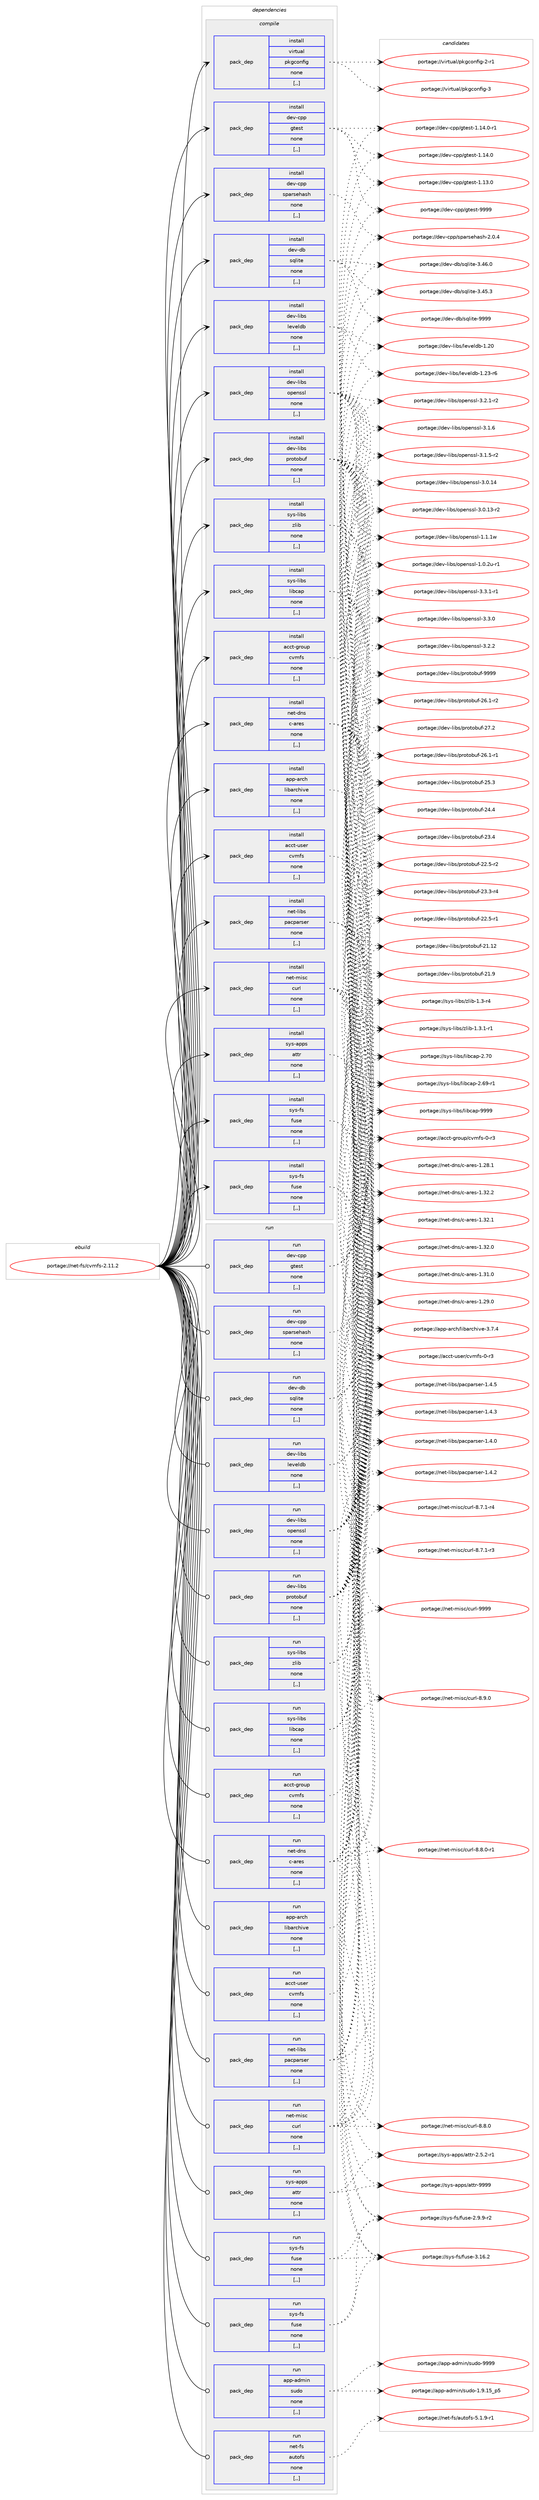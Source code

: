 digraph prolog {

# *************
# Graph options
# *************

newrank=true;
concentrate=true;
compound=true;
graph [rankdir=LR,fontname=Helvetica,fontsize=10,ranksep=1.5];#, ranksep=2.5, nodesep=0.2];
edge  [arrowhead=vee];
node  [fontname=Helvetica,fontsize=10];

# **********
# The ebuild
# **********

subgraph cluster_leftcol {
color=gray;
label=<<i>ebuild</i>>;
id [label="portage://net-fs/cvmfs-2.11.2", color=red, width=4, href="../net-fs/cvmfs-2.11.2.svg"];
}

# ****************
# The dependencies
# ****************

subgraph cluster_midcol {
color=gray;
label=<<i>dependencies</i>>;
subgraph cluster_compile {
fillcolor="#eeeeee";
style=filled;
label=<<i>compile</i>>;
subgraph pack254545 {
dependency347317 [label=<<TABLE BORDER="0" CELLBORDER="1" CELLSPACING="0" CELLPADDING="4" WIDTH="220"><TR><TD ROWSPAN="6" CELLPADDING="30">pack_dep</TD></TR><TR><TD WIDTH="110">install</TD></TR><TR><TD>acct-group</TD></TR><TR><TD>cvmfs</TD></TR><TR><TD>none</TD></TR><TR><TD>[,,]</TD></TR></TABLE>>, shape=none, color=blue];
}
id:e -> dependency347317:w [weight=20,style="solid",arrowhead="vee"];
subgraph pack254546 {
dependency347318 [label=<<TABLE BORDER="0" CELLBORDER="1" CELLSPACING="0" CELLPADDING="4" WIDTH="220"><TR><TD ROWSPAN="6" CELLPADDING="30">pack_dep</TD></TR><TR><TD WIDTH="110">install</TD></TR><TR><TD>acct-user</TD></TR><TR><TD>cvmfs</TD></TR><TR><TD>none</TD></TR><TR><TD>[,,]</TD></TR></TABLE>>, shape=none, color=blue];
}
id:e -> dependency347318:w [weight=20,style="solid",arrowhead="vee"];
subgraph pack254547 {
dependency347319 [label=<<TABLE BORDER="0" CELLBORDER="1" CELLSPACING="0" CELLPADDING="4" WIDTH="220"><TR><TD ROWSPAN="6" CELLPADDING="30">pack_dep</TD></TR><TR><TD WIDTH="110">install</TD></TR><TR><TD>app-arch</TD></TR><TR><TD>libarchive</TD></TR><TR><TD>none</TD></TR><TR><TD>[,,]</TD></TR></TABLE>>, shape=none, color=blue];
}
id:e -> dependency347319:w [weight=20,style="solid",arrowhead="vee"];
subgraph pack254548 {
dependency347320 [label=<<TABLE BORDER="0" CELLBORDER="1" CELLSPACING="0" CELLPADDING="4" WIDTH="220"><TR><TD ROWSPAN="6" CELLPADDING="30">pack_dep</TD></TR><TR><TD WIDTH="110">install</TD></TR><TR><TD>dev-cpp</TD></TR><TR><TD>gtest</TD></TR><TR><TD>none</TD></TR><TR><TD>[,,]</TD></TR></TABLE>>, shape=none, color=blue];
}
id:e -> dependency347320:w [weight=20,style="solid",arrowhead="vee"];
subgraph pack254549 {
dependency347321 [label=<<TABLE BORDER="0" CELLBORDER="1" CELLSPACING="0" CELLPADDING="4" WIDTH="220"><TR><TD ROWSPAN="6" CELLPADDING="30">pack_dep</TD></TR><TR><TD WIDTH="110">install</TD></TR><TR><TD>dev-cpp</TD></TR><TR><TD>sparsehash</TD></TR><TR><TD>none</TD></TR><TR><TD>[,,]</TD></TR></TABLE>>, shape=none, color=blue];
}
id:e -> dependency347321:w [weight=20,style="solid",arrowhead="vee"];
subgraph pack254550 {
dependency347322 [label=<<TABLE BORDER="0" CELLBORDER="1" CELLSPACING="0" CELLPADDING="4" WIDTH="220"><TR><TD ROWSPAN="6" CELLPADDING="30">pack_dep</TD></TR><TR><TD WIDTH="110">install</TD></TR><TR><TD>dev-db</TD></TR><TR><TD>sqlite</TD></TR><TR><TD>none</TD></TR><TR><TD>[,,]</TD></TR></TABLE>>, shape=none, color=blue];
}
id:e -> dependency347322:w [weight=20,style="solid",arrowhead="vee"];
subgraph pack254551 {
dependency347323 [label=<<TABLE BORDER="0" CELLBORDER="1" CELLSPACING="0" CELLPADDING="4" WIDTH="220"><TR><TD ROWSPAN="6" CELLPADDING="30">pack_dep</TD></TR><TR><TD WIDTH="110">install</TD></TR><TR><TD>dev-libs</TD></TR><TR><TD>leveldb</TD></TR><TR><TD>none</TD></TR><TR><TD>[,,]</TD></TR></TABLE>>, shape=none, color=blue];
}
id:e -> dependency347323:w [weight=20,style="solid",arrowhead="vee"];
subgraph pack254552 {
dependency347324 [label=<<TABLE BORDER="0" CELLBORDER="1" CELLSPACING="0" CELLPADDING="4" WIDTH="220"><TR><TD ROWSPAN="6" CELLPADDING="30">pack_dep</TD></TR><TR><TD WIDTH="110">install</TD></TR><TR><TD>dev-libs</TD></TR><TR><TD>openssl</TD></TR><TR><TD>none</TD></TR><TR><TD>[,,]</TD></TR></TABLE>>, shape=none, color=blue];
}
id:e -> dependency347324:w [weight=20,style="solid",arrowhead="vee"];
subgraph pack254553 {
dependency347325 [label=<<TABLE BORDER="0" CELLBORDER="1" CELLSPACING="0" CELLPADDING="4" WIDTH="220"><TR><TD ROWSPAN="6" CELLPADDING="30">pack_dep</TD></TR><TR><TD WIDTH="110">install</TD></TR><TR><TD>dev-libs</TD></TR><TR><TD>protobuf</TD></TR><TR><TD>none</TD></TR><TR><TD>[,,]</TD></TR></TABLE>>, shape=none, color=blue];
}
id:e -> dependency347325:w [weight=20,style="solid",arrowhead="vee"];
subgraph pack254554 {
dependency347326 [label=<<TABLE BORDER="0" CELLBORDER="1" CELLSPACING="0" CELLPADDING="4" WIDTH="220"><TR><TD ROWSPAN="6" CELLPADDING="30">pack_dep</TD></TR><TR><TD WIDTH="110">install</TD></TR><TR><TD>net-dns</TD></TR><TR><TD>c-ares</TD></TR><TR><TD>none</TD></TR><TR><TD>[,,]</TD></TR></TABLE>>, shape=none, color=blue];
}
id:e -> dependency347326:w [weight=20,style="solid",arrowhead="vee"];
subgraph pack254555 {
dependency347327 [label=<<TABLE BORDER="0" CELLBORDER="1" CELLSPACING="0" CELLPADDING="4" WIDTH="220"><TR><TD ROWSPAN="6" CELLPADDING="30">pack_dep</TD></TR><TR><TD WIDTH="110">install</TD></TR><TR><TD>net-libs</TD></TR><TR><TD>pacparser</TD></TR><TR><TD>none</TD></TR><TR><TD>[,,]</TD></TR></TABLE>>, shape=none, color=blue];
}
id:e -> dependency347327:w [weight=20,style="solid",arrowhead="vee"];
subgraph pack254556 {
dependency347328 [label=<<TABLE BORDER="0" CELLBORDER="1" CELLSPACING="0" CELLPADDING="4" WIDTH="220"><TR><TD ROWSPAN="6" CELLPADDING="30">pack_dep</TD></TR><TR><TD WIDTH="110">install</TD></TR><TR><TD>net-misc</TD></TR><TR><TD>curl</TD></TR><TR><TD>none</TD></TR><TR><TD>[,,]</TD></TR></TABLE>>, shape=none, color=blue];
}
id:e -> dependency347328:w [weight=20,style="solid",arrowhead="vee"];
subgraph pack254557 {
dependency347329 [label=<<TABLE BORDER="0" CELLBORDER="1" CELLSPACING="0" CELLPADDING="4" WIDTH="220"><TR><TD ROWSPAN="6" CELLPADDING="30">pack_dep</TD></TR><TR><TD WIDTH="110">install</TD></TR><TR><TD>sys-apps</TD></TR><TR><TD>attr</TD></TR><TR><TD>none</TD></TR><TR><TD>[,,]</TD></TR></TABLE>>, shape=none, color=blue];
}
id:e -> dependency347329:w [weight=20,style="solid",arrowhead="vee"];
subgraph pack254558 {
dependency347330 [label=<<TABLE BORDER="0" CELLBORDER="1" CELLSPACING="0" CELLPADDING="4" WIDTH="220"><TR><TD ROWSPAN="6" CELLPADDING="30">pack_dep</TD></TR><TR><TD WIDTH="110">install</TD></TR><TR><TD>sys-fs</TD></TR><TR><TD>fuse</TD></TR><TR><TD>none</TD></TR><TR><TD>[,,]</TD></TR></TABLE>>, shape=none, color=blue];
}
id:e -> dependency347330:w [weight=20,style="solid",arrowhead="vee"];
subgraph pack254559 {
dependency347331 [label=<<TABLE BORDER="0" CELLBORDER="1" CELLSPACING="0" CELLPADDING="4" WIDTH="220"><TR><TD ROWSPAN="6" CELLPADDING="30">pack_dep</TD></TR><TR><TD WIDTH="110">install</TD></TR><TR><TD>sys-fs</TD></TR><TR><TD>fuse</TD></TR><TR><TD>none</TD></TR><TR><TD>[,,]</TD></TR></TABLE>>, shape=none, color=blue];
}
id:e -> dependency347331:w [weight=20,style="solid",arrowhead="vee"];
subgraph pack254560 {
dependency347332 [label=<<TABLE BORDER="0" CELLBORDER="1" CELLSPACING="0" CELLPADDING="4" WIDTH="220"><TR><TD ROWSPAN="6" CELLPADDING="30">pack_dep</TD></TR><TR><TD WIDTH="110">install</TD></TR><TR><TD>sys-libs</TD></TR><TR><TD>libcap</TD></TR><TR><TD>none</TD></TR><TR><TD>[,,]</TD></TR></TABLE>>, shape=none, color=blue];
}
id:e -> dependency347332:w [weight=20,style="solid",arrowhead="vee"];
subgraph pack254561 {
dependency347333 [label=<<TABLE BORDER="0" CELLBORDER="1" CELLSPACING="0" CELLPADDING="4" WIDTH="220"><TR><TD ROWSPAN="6" CELLPADDING="30">pack_dep</TD></TR><TR><TD WIDTH="110">install</TD></TR><TR><TD>sys-libs</TD></TR><TR><TD>zlib</TD></TR><TR><TD>none</TD></TR><TR><TD>[,,]</TD></TR></TABLE>>, shape=none, color=blue];
}
id:e -> dependency347333:w [weight=20,style="solid",arrowhead="vee"];
subgraph pack254562 {
dependency347334 [label=<<TABLE BORDER="0" CELLBORDER="1" CELLSPACING="0" CELLPADDING="4" WIDTH="220"><TR><TD ROWSPAN="6" CELLPADDING="30">pack_dep</TD></TR><TR><TD WIDTH="110">install</TD></TR><TR><TD>virtual</TD></TR><TR><TD>pkgconfig</TD></TR><TR><TD>none</TD></TR><TR><TD>[,,]</TD></TR></TABLE>>, shape=none, color=blue];
}
id:e -> dependency347334:w [weight=20,style="solid",arrowhead="vee"];
}
subgraph cluster_compileandrun {
fillcolor="#eeeeee";
style=filled;
label=<<i>compile and run</i>>;
}
subgraph cluster_run {
fillcolor="#eeeeee";
style=filled;
label=<<i>run</i>>;
subgraph pack254563 {
dependency347335 [label=<<TABLE BORDER="0" CELLBORDER="1" CELLSPACING="0" CELLPADDING="4" WIDTH="220"><TR><TD ROWSPAN="6" CELLPADDING="30">pack_dep</TD></TR><TR><TD WIDTH="110">run</TD></TR><TR><TD>acct-group</TD></TR><TR><TD>cvmfs</TD></TR><TR><TD>none</TD></TR><TR><TD>[,,]</TD></TR></TABLE>>, shape=none, color=blue];
}
id:e -> dependency347335:w [weight=20,style="solid",arrowhead="odot"];
subgraph pack254564 {
dependency347336 [label=<<TABLE BORDER="0" CELLBORDER="1" CELLSPACING="0" CELLPADDING="4" WIDTH="220"><TR><TD ROWSPAN="6" CELLPADDING="30">pack_dep</TD></TR><TR><TD WIDTH="110">run</TD></TR><TR><TD>acct-user</TD></TR><TR><TD>cvmfs</TD></TR><TR><TD>none</TD></TR><TR><TD>[,,]</TD></TR></TABLE>>, shape=none, color=blue];
}
id:e -> dependency347336:w [weight=20,style="solid",arrowhead="odot"];
subgraph pack254565 {
dependency347337 [label=<<TABLE BORDER="0" CELLBORDER="1" CELLSPACING="0" CELLPADDING="4" WIDTH="220"><TR><TD ROWSPAN="6" CELLPADDING="30">pack_dep</TD></TR><TR><TD WIDTH="110">run</TD></TR><TR><TD>app-admin</TD></TR><TR><TD>sudo</TD></TR><TR><TD>none</TD></TR><TR><TD>[,,]</TD></TR></TABLE>>, shape=none, color=blue];
}
id:e -> dependency347337:w [weight=20,style="solid",arrowhead="odot"];
subgraph pack254566 {
dependency347338 [label=<<TABLE BORDER="0" CELLBORDER="1" CELLSPACING="0" CELLPADDING="4" WIDTH="220"><TR><TD ROWSPAN="6" CELLPADDING="30">pack_dep</TD></TR><TR><TD WIDTH="110">run</TD></TR><TR><TD>app-arch</TD></TR><TR><TD>libarchive</TD></TR><TR><TD>none</TD></TR><TR><TD>[,,]</TD></TR></TABLE>>, shape=none, color=blue];
}
id:e -> dependency347338:w [weight=20,style="solid",arrowhead="odot"];
subgraph pack254567 {
dependency347339 [label=<<TABLE BORDER="0" CELLBORDER="1" CELLSPACING="0" CELLPADDING="4" WIDTH="220"><TR><TD ROWSPAN="6" CELLPADDING="30">pack_dep</TD></TR><TR><TD WIDTH="110">run</TD></TR><TR><TD>dev-cpp</TD></TR><TR><TD>gtest</TD></TR><TR><TD>none</TD></TR><TR><TD>[,,]</TD></TR></TABLE>>, shape=none, color=blue];
}
id:e -> dependency347339:w [weight=20,style="solid",arrowhead="odot"];
subgraph pack254568 {
dependency347340 [label=<<TABLE BORDER="0" CELLBORDER="1" CELLSPACING="0" CELLPADDING="4" WIDTH="220"><TR><TD ROWSPAN="6" CELLPADDING="30">pack_dep</TD></TR><TR><TD WIDTH="110">run</TD></TR><TR><TD>dev-cpp</TD></TR><TR><TD>sparsehash</TD></TR><TR><TD>none</TD></TR><TR><TD>[,,]</TD></TR></TABLE>>, shape=none, color=blue];
}
id:e -> dependency347340:w [weight=20,style="solid",arrowhead="odot"];
subgraph pack254569 {
dependency347341 [label=<<TABLE BORDER="0" CELLBORDER="1" CELLSPACING="0" CELLPADDING="4" WIDTH="220"><TR><TD ROWSPAN="6" CELLPADDING="30">pack_dep</TD></TR><TR><TD WIDTH="110">run</TD></TR><TR><TD>dev-db</TD></TR><TR><TD>sqlite</TD></TR><TR><TD>none</TD></TR><TR><TD>[,,]</TD></TR></TABLE>>, shape=none, color=blue];
}
id:e -> dependency347341:w [weight=20,style="solid",arrowhead="odot"];
subgraph pack254570 {
dependency347342 [label=<<TABLE BORDER="0" CELLBORDER="1" CELLSPACING="0" CELLPADDING="4" WIDTH="220"><TR><TD ROWSPAN="6" CELLPADDING="30">pack_dep</TD></TR><TR><TD WIDTH="110">run</TD></TR><TR><TD>dev-libs</TD></TR><TR><TD>leveldb</TD></TR><TR><TD>none</TD></TR><TR><TD>[,,]</TD></TR></TABLE>>, shape=none, color=blue];
}
id:e -> dependency347342:w [weight=20,style="solid",arrowhead="odot"];
subgraph pack254571 {
dependency347343 [label=<<TABLE BORDER="0" CELLBORDER="1" CELLSPACING="0" CELLPADDING="4" WIDTH="220"><TR><TD ROWSPAN="6" CELLPADDING="30">pack_dep</TD></TR><TR><TD WIDTH="110">run</TD></TR><TR><TD>dev-libs</TD></TR><TR><TD>openssl</TD></TR><TR><TD>none</TD></TR><TR><TD>[,,]</TD></TR></TABLE>>, shape=none, color=blue];
}
id:e -> dependency347343:w [weight=20,style="solid",arrowhead="odot"];
subgraph pack254572 {
dependency347344 [label=<<TABLE BORDER="0" CELLBORDER="1" CELLSPACING="0" CELLPADDING="4" WIDTH="220"><TR><TD ROWSPAN="6" CELLPADDING="30">pack_dep</TD></TR><TR><TD WIDTH="110">run</TD></TR><TR><TD>dev-libs</TD></TR><TR><TD>protobuf</TD></TR><TR><TD>none</TD></TR><TR><TD>[,,]</TD></TR></TABLE>>, shape=none, color=blue];
}
id:e -> dependency347344:w [weight=20,style="solid",arrowhead="odot"];
subgraph pack254573 {
dependency347345 [label=<<TABLE BORDER="0" CELLBORDER="1" CELLSPACING="0" CELLPADDING="4" WIDTH="220"><TR><TD ROWSPAN="6" CELLPADDING="30">pack_dep</TD></TR><TR><TD WIDTH="110">run</TD></TR><TR><TD>net-dns</TD></TR><TR><TD>c-ares</TD></TR><TR><TD>none</TD></TR><TR><TD>[,,]</TD></TR></TABLE>>, shape=none, color=blue];
}
id:e -> dependency347345:w [weight=20,style="solid",arrowhead="odot"];
subgraph pack254574 {
dependency347346 [label=<<TABLE BORDER="0" CELLBORDER="1" CELLSPACING="0" CELLPADDING="4" WIDTH="220"><TR><TD ROWSPAN="6" CELLPADDING="30">pack_dep</TD></TR><TR><TD WIDTH="110">run</TD></TR><TR><TD>net-fs</TD></TR><TR><TD>autofs</TD></TR><TR><TD>none</TD></TR><TR><TD>[,,]</TD></TR></TABLE>>, shape=none, color=blue];
}
id:e -> dependency347346:w [weight=20,style="solid",arrowhead="odot"];
subgraph pack254575 {
dependency347347 [label=<<TABLE BORDER="0" CELLBORDER="1" CELLSPACING="0" CELLPADDING="4" WIDTH="220"><TR><TD ROWSPAN="6" CELLPADDING="30">pack_dep</TD></TR><TR><TD WIDTH="110">run</TD></TR><TR><TD>net-libs</TD></TR><TR><TD>pacparser</TD></TR><TR><TD>none</TD></TR><TR><TD>[,,]</TD></TR></TABLE>>, shape=none, color=blue];
}
id:e -> dependency347347:w [weight=20,style="solid",arrowhead="odot"];
subgraph pack254576 {
dependency347348 [label=<<TABLE BORDER="0" CELLBORDER="1" CELLSPACING="0" CELLPADDING="4" WIDTH="220"><TR><TD ROWSPAN="6" CELLPADDING="30">pack_dep</TD></TR><TR><TD WIDTH="110">run</TD></TR><TR><TD>net-misc</TD></TR><TR><TD>curl</TD></TR><TR><TD>none</TD></TR><TR><TD>[,,]</TD></TR></TABLE>>, shape=none, color=blue];
}
id:e -> dependency347348:w [weight=20,style="solid",arrowhead="odot"];
subgraph pack254577 {
dependency347349 [label=<<TABLE BORDER="0" CELLBORDER="1" CELLSPACING="0" CELLPADDING="4" WIDTH="220"><TR><TD ROWSPAN="6" CELLPADDING="30">pack_dep</TD></TR><TR><TD WIDTH="110">run</TD></TR><TR><TD>sys-apps</TD></TR><TR><TD>attr</TD></TR><TR><TD>none</TD></TR><TR><TD>[,,]</TD></TR></TABLE>>, shape=none, color=blue];
}
id:e -> dependency347349:w [weight=20,style="solid",arrowhead="odot"];
subgraph pack254578 {
dependency347350 [label=<<TABLE BORDER="0" CELLBORDER="1" CELLSPACING="0" CELLPADDING="4" WIDTH="220"><TR><TD ROWSPAN="6" CELLPADDING="30">pack_dep</TD></TR><TR><TD WIDTH="110">run</TD></TR><TR><TD>sys-fs</TD></TR><TR><TD>fuse</TD></TR><TR><TD>none</TD></TR><TR><TD>[,,]</TD></TR></TABLE>>, shape=none, color=blue];
}
id:e -> dependency347350:w [weight=20,style="solid",arrowhead="odot"];
subgraph pack254579 {
dependency347351 [label=<<TABLE BORDER="0" CELLBORDER="1" CELLSPACING="0" CELLPADDING="4" WIDTH="220"><TR><TD ROWSPAN="6" CELLPADDING="30">pack_dep</TD></TR><TR><TD WIDTH="110">run</TD></TR><TR><TD>sys-fs</TD></TR><TR><TD>fuse</TD></TR><TR><TD>none</TD></TR><TR><TD>[,,]</TD></TR></TABLE>>, shape=none, color=blue];
}
id:e -> dependency347351:w [weight=20,style="solid",arrowhead="odot"];
subgraph pack254580 {
dependency347352 [label=<<TABLE BORDER="0" CELLBORDER="1" CELLSPACING="0" CELLPADDING="4" WIDTH="220"><TR><TD ROWSPAN="6" CELLPADDING="30">pack_dep</TD></TR><TR><TD WIDTH="110">run</TD></TR><TR><TD>sys-libs</TD></TR><TR><TD>libcap</TD></TR><TR><TD>none</TD></TR><TR><TD>[,,]</TD></TR></TABLE>>, shape=none, color=blue];
}
id:e -> dependency347352:w [weight=20,style="solid",arrowhead="odot"];
subgraph pack254581 {
dependency347353 [label=<<TABLE BORDER="0" CELLBORDER="1" CELLSPACING="0" CELLPADDING="4" WIDTH="220"><TR><TD ROWSPAN="6" CELLPADDING="30">pack_dep</TD></TR><TR><TD WIDTH="110">run</TD></TR><TR><TD>sys-libs</TD></TR><TR><TD>zlib</TD></TR><TR><TD>none</TD></TR><TR><TD>[,,]</TD></TR></TABLE>>, shape=none, color=blue];
}
id:e -> dependency347353:w [weight=20,style="solid",arrowhead="odot"];
}
}

# **************
# The candidates
# **************

subgraph cluster_choices {
rank=same;
color=gray;
label=<<i>candidates</i>>;

subgraph choice254545 {
color=black;
nodesep=1;
choice97999911645103114111117112479911810910211545484511451 [label="portage://acct-group/cvmfs-0-r3", color=red, width=4,href="../acct-group/cvmfs-0-r3.svg"];
dependency347317:e -> choice97999911645103114111117112479911810910211545484511451:w [style=dotted,weight="100"];
}
subgraph choice254546 {
color=black;
nodesep=1;
choice97999911645117115101114479911810910211545484511451 [label="portage://acct-user/cvmfs-0-r3", color=red, width=4,href="../acct-user/cvmfs-0-r3.svg"];
dependency347318:e -> choice97999911645117115101114479911810910211545484511451:w [style=dotted,weight="100"];
}
subgraph choice254547 {
color=black;
nodesep=1;
choice9711211245971149910447108105989711499104105118101455146554652 [label="portage://app-arch/libarchive-3.7.4", color=red, width=4,href="../app-arch/libarchive-3.7.4.svg"];
dependency347319:e -> choice9711211245971149910447108105989711499104105118101455146554652:w [style=dotted,weight="100"];
}
subgraph choice254548 {
color=black;
nodesep=1;
choice1001011184599112112471031161011151164557575757 [label="portage://dev-cpp/gtest-9999", color=red, width=4,href="../dev-cpp/gtest-9999.svg"];
choice100101118459911211247103116101115116454946495246484511449 [label="portage://dev-cpp/gtest-1.14.0-r1", color=red, width=4,href="../dev-cpp/gtest-1.14.0-r1.svg"];
choice10010111845991121124710311610111511645494649524648 [label="portage://dev-cpp/gtest-1.14.0", color=red, width=4,href="../dev-cpp/gtest-1.14.0.svg"];
choice10010111845991121124710311610111511645494649514648 [label="portage://dev-cpp/gtest-1.13.0", color=red, width=4,href="../dev-cpp/gtest-1.13.0.svg"];
dependency347320:e -> choice1001011184599112112471031161011151164557575757:w [style=dotted,weight="100"];
dependency347320:e -> choice100101118459911211247103116101115116454946495246484511449:w [style=dotted,weight="100"];
dependency347320:e -> choice10010111845991121124710311610111511645494649524648:w [style=dotted,weight="100"];
dependency347320:e -> choice10010111845991121124710311610111511645494649514648:w [style=dotted,weight="100"];
}
subgraph choice254549 {
color=black;
nodesep=1;
choice1001011184599112112471151129711411510110497115104455046484652 [label="portage://dev-cpp/sparsehash-2.0.4", color=red, width=4,href="../dev-cpp/sparsehash-2.0.4.svg"];
dependency347321:e -> choice1001011184599112112471151129711411510110497115104455046484652:w [style=dotted,weight="100"];
}
subgraph choice254550 {
color=black;
nodesep=1;
choice1001011184510098471151131081051161014557575757 [label="portage://dev-db/sqlite-9999", color=red, width=4,href="../dev-db/sqlite-9999.svg"];
choice10010111845100984711511310810511610145514652544648 [label="portage://dev-db/sqlite-3.46.0", color=red, width=4,href="../dev-db/sqlite-3.46.0.svg"];
choice10010111845100984711511310810511610145514652534651 [label="portage://dev-db/sqlite-3.45.3", color=red, width=4,href="../dev-db/sqlite-3.45.3.svg"];
dependency347322:e -> choice1001011184510098471151131081051161014557575757:w [style=dotted,weight="100"];
dependency347322:e -> choice10010111845100984711511310810511610145514652544648:w [style=dotted,weight="100"];
dependency347322:e -> choice10010111845100984711511310810511610145514652534651:w [style=dotted,weight="100"];
}
subgraph choice254551 {
color=black;
nodesep=1;
choice1001011184510810598115471081011181011081009845494650514511454 [label="portage://dev-libs/leveldb-1.23-r6", color=red, width=4,href="../dev-libs/leveldb-1.23-r6.svg"];
choice100101118451081059811547108101118101108100984549465048 [label="portage://dev-libs/leveldb-1.20", color=red, width=4,href="../dev-libs/leveldb-1.20.svg"];
dependency347323:e -> choice1001011184510810598115471081011181011081009845494650514511454:w [style=dotted,weight="100"];
dependency347323:e -> choice100101118451081059811547108101118101108100984549465048:w [style=dotted,weight="100"];
}
subgraph choice254552 {
color=black;
nodesep=1;
choice1001011184510810598115471111121011101151151084551465146494511449 [label="portage://dev-libs/openssl-3.3.1-r1", color=red, width=4,href="../dev-libs/openssl-3.3.1-r1.svg"];
choice100101118451081059811547111112101110115115108455146514648 [label="portage://dev-libs/openssl-3.3.0", color=red, width=4,href="../dev-libs/openssl-3.3.0.svg"];
choice100101118451081059811547111112101110115115108455146504650 [label="portage://dev-libs/openssl-3.2.2", color=red, width=4,href="../dev-libs/openssl-3.2.2.svg"];
choice1001011184510810598115471111121011101151151084551465046494511450 [label="portage://dev-libs/openssl-3.2.1-r2", color=red, width=4,href="../dev-libs/openssl-3.2.1-r2.svg"];
choice100101118451081059811547111112101110115115108455146494654 [label="portage://dev-libs/openssl-3.1.6", color=red, width=4,href="../dev-libs/openssl-3.1.6.svg"];
choice1001011184510810598115471111121011101151151084551464946534511450 [label="portage://dev-libs/openssl-3.1.5-r2", color=red, width=4,href="../dev-libs/openssl-3.1.5-r2.svg"];
choice10010111845108105981154711111210111011511510845514648464952 [label="portage://dev-libs/openssl-3.0.14", color=red, width=4,href="../dev-libs/openssl-3.0.14.svg"];
choice100101118451081059811547111112101110115115108455146484649514511450 [label="portage://dev-libs/openssl-3.0.13-r2", color=red, width=4,href="../dev-libs/openssl-3.0.13-r2.svg"];
choice100101118451081059811547111112101110115115108454946494649119 [label="portage://dev-libs/openssl-1.1.1w", color=red, width=4,href="../dev-libs/openssl-1.1.1w.svg"];
choice1001011184510810598115471111121011101151151084549464846501174511449 [label="portage://dev-libs/openssl-1.0.2u-r1", color=red, width=4,href="../dev-libs/openssl-1.0.2u-r1.svg"];
dependency347324:e -> choice1001011184510810598115471111121011101151151084551465146494511449:w [style=dotted,weight="100"];
dependency347324:e -> choice100101118451081059811547111112101110115115108455146514648:w [style=dotted,weight="100"];
dependency347324:e -> choice100101118451081059811547111112101110115115108455146504650:w [style=dotted,weight="100"];
dependency347324:e -> choice1001011184510810598115471111121011101151151084551465046494511450:w [style=dotted,weight="100"];
dependency347324:e -> choice100101118451081059811547111112101110115115108455146494654:w [style=dotted,weight="100"];
dependency347324:e -> choice1001011184510810598115471111121011101151151084551464946534511450:w [style=dotted,weight="100"];
dependency347324:e -> choice10010111845108105981154711111210111011511510845514648464952:w [style=dotted,weight="100"];
dependency347324:e -> choice100101118451081059811547111112101110115115108455146484649514511450:w [style=dotted,weight="100"];
dependency347324:e -> choice100101118451081059811547111112101110115115108454946494649119:w [style=dotted,weight="100"];
dependency347324:e -> choice1001011184510810598115471111121011101151151084549464846501174511449:w [style=dotted,weight="100"];
}
subgraph choice254553 {
color=black;
nodesep=1;
choice100101118451081059811547112114111116111981171024557575757 [label="portage://dev-libs/protobuf-9999", color=red, width=4,href="../dev-libs/protobuf-9999.svg"];
choice100101118451081059811547112114111116111981171024550554650 [label="portage://dev-libs/protobuf-27.2", color=red, width=4,href="../dev-libs/protobuf-27.2.svg"];
choice1001011184510810598115471121141111161119811710245505446494511450 [label="portage://dev-libs/protobuf-26.1-r2", color=red, width=4,href="../dev-libs/protobuf-26.1-r2.svg"];
choice1001011184510810598115471121141111161119811710245505446494511449 [label="portage://dev-libs/protobuf-26.1-r1", color=red, width=4,href="../dev-libs/protobuf-26.1-r1.svg"];
choice100101118451081059811547112114111116111981171024550534651 [label="portage://dev-libs/protobuf-25.3", color=red, width=4,href="../dev-libs/protobuf-25.3.svg"];
choice100101118451081059811547112114111116111981171024550524652 [label="portage://dev-libs/protobuf-24.4", color=red, width=4,href="../dev-libs/protobuf-24.4.svg"];
choice100101118451081059811547112114111116111981171024550514652 [label="portage://dev-libs/protobuf-23.4", color=red, width=4,href="../dev-libs/protobuf-23.4.svg"];
choice1001011184510810598115471121141111161119811710245505146514511452 [label="portage://dev-libs/protobuf-23.3-r4", color=red, width=4,href="../dev-libs/protobuf-23.3-r4.svg"];
choice1001011184510810598115471121141111161119811710245505046534511450 [label="portage://dev-libs/protobuf-22.5-r2", color=red, width=4,href="../dev-libs/protobuf-22.5-r2.svg"];
choice1001011184510810598115471121141111161119811710245505046534511449 [label="portage://dev-libs/protobuf-22.5-r1", color=red, width=4,href="../dev-libs/protobuf-22.5-r1.svg"];
choice10010111845108105981154711211411111611198117102455049464950 [label="portage://dev-libs/protobuf-21.12", color=red, width=4,href="../dev-libs/protobuf-21.12.svg"];
choice100101118451081059811547112114111116111981171024550494657 [label="portage://dev-libs/protobuf-21.9", color=red, width=4,href="../dev-libs/protobuf-21.9.svg"];
dependency347325:e -> choice100101118451081059811547112114111116111981171024557575757:w [style=dotted,weight="100"];
dependency347325:e -> choice100101118451081059811547112114111116111981171024550554650:w [style=dotted,weight="100"];
dependency347325:e -> choice1001011184510810598115471121141111161119811710245505446494511450:w [style=dotted,weight="100"];
dependency347325:e -> choice1001011184510810598115471121141111161119811710245505446494511449:w [style=dotted,weight="100"];
dependency347325:e -> choice100101118451081059811547112114111116111981171024550534651:w [style=dotted,weight="100"];
dependency347325:e -> choice100101118451081059811547112114111116111981171024550524652:w [style=dotted,weight="100"];
dependency347325:e -> choice100101118451081059811547112114111116111981171024550514652:w [style=dotted,weight="100"];
dependency347325:e -> choice1001011184510810598115471121141111161119811710245505146514511452:w [style=dotted,weight="100"];
dependency347325:e -> choice1001011184510810598115471121141111161119811710245505046534511450:w [style=dotted,weight="100"];
dependency347325:e -> choice1001011184510810598115471121141111161119811710245505046534511449:w [style=dotted,weight="100"];
dependency347325:e -> choice10010111845108105981154711211411111611198117102455049464950:w [style=dotted,weight="100"];
dependency347325:e -> choice100101118451081059811547112114111116111981171024550494657:w [style=dotted,weight="100"];
}
subgraph choice254554 {
color=black;
nodesep=1;
choice110101116451001101154799459711410111545494651504650 [label="portage://net-dns/c-ares-1.32.2", color=red, width=4,href="../net-dns/c-ares-1.32.2.svg"];
choice110101116451001101154799459711410111545494651504649 [label="portage://net-dns/c-ares-1.32.1", color=red, width=4,href="../net-dns/c-ares-1.32.1.svg"];
choice110101116451001101154799459711410111545494651504648 [label="portage://net-dns/c-ares-1.32.0", color=red, width=4,href="../net-dns/c-ares-1.32.0.svg"];
choice110101116451001101154799459711410111545494651494648 [label="portage://net-dns/c-ares-1.31.0", color=red, width=4,href="../net-dns/c-ares-1.31.0.svg"];
choice110101116451001101154799459711410111545494650574648 [label="portage://net-dns/c-ares-1.29.0", color=red, width=4,href="../net-dns/c-ares-1.29.0.svg"];
choice110101116451001101154799459711410111545494650564649 [label="portage://net-dns/c-ares-1.28.1", color=red, width=4,href="../net-dns/c-ares-1.28.1.svg"];
dependency347326:e -> choice110101116451001101154799459711410111545494651504650:w [style=dotted,weight="100"];
dependency347326:e -> choice110101116451001101154799459711410111545494651504649:w [style=dotted,weight="100"];
dependency347326:e -> choice110101116451001101154799459711410111545494651504648:w [style=dotted,weight="100"];
dependency347326:e -> choice110101116451001101154799459711410111545494651494648:w [style=dotted,weight="100"];
dependency347326:e -> choice110101116451001101154799459711410111545494650574648:w [style=dotted,weight="100"];
dependency347326:e -> choice110101116451001101154799459711410111545494650564649:w [style=dotted,weight="100"];
}
subgraph choice254555 {
color=black;
nodesep=1;
choice110101116451081059811547112979911297114115101114454946524653 [label="portage://net-libs/pacparser-1.4.5", color=red, width=4,href="../net-libs/pacparser-1.4.5.svg"];
choice110101116451081059811547112979911297114115101114454946524651 [label="portage://net-libs/pacparser-1.4.3", color=red, width=4,href="../net-libs/pacparser-1.4.3.svg"];
choice110101116451081059811547112979911297114115101114454946524650 [label="portage://net-libs/pacparser-1.4.2", color=red, width=4,href="../net-libs/pacparser-1.4.2.svg"];
choice110101116451081059811547112979911297114115101114454946524648 [label="portage://net-libs/pacparser-1.4.0", color=red, width=4,href="../net-libs/pacparser-1.4.0.svg"];
dependency347327:e -> choice110101116451081059811547112979911297114115101114454946524653:w [style=dotted,weight="100"];
dependency347327:e -> choice110101116451081059811547112979911297114115101114454946524651:w [style=dotted,weight="100"];
dependency347327:e -> choice110101116451081059811547112979911297114115101114454946524650:w [style=dotted,weight="100"];
dependency347327:e -> choice110101116451081059811547112979911297114115101114454946524648:w [style=dotted,weight="100"];
}
subgraph choice254556 {
color=black;
nodesep=1;
choice110101116451091051159947991171141084557575757 [label="portage://net-misc/curl-9999", color=red, width=4,href="../net-misc/curl-9999.svg"];
choice11010111645109105115994799117114108455646574648 [label="portage://net-misc/curl-8.9.0", color=red, width=4,href="../net-misc/curl-8.9.0.svg"];
choice110101116451091051159947991171141084556465646484511449 [label="portage://net-misc/curl-8.8.0-r1", color=red, width=4,href="../net-misc/curl-8.8.0-r1.svg"];
choice11010111645109105115994799117114108455646564648 [label="portage://net-misc/curl-8.8.0", color=red, width=4,href="../net-misc/curl-8.8.0.svg"];
choice110101116451091051159947991171141084556465546494511452 [label="portage://net-misc/curl-8.7.1-r4", color=red, width=4,href="../net-misc/curl-8.7.1-r4.svg"];
choice110101116451091051159947991171141084556465546494511451 [label="portage://net-misc/curl-8.7.1-r3", color=red, width=4,href="../net-misc/curl-8.7.1-r3.svg"];
dependency347328:e -> choice110101116451091051159947991171141084557575757:w [style=dotted,weight="100"];
dependency347328:e -> choice11010111645109105115994799117114108455646574648:w [style=dotted,weight="100"];
dependency347328:e -> choice110101116451091051159947991171141084556465646484511449:w [style=dotted,weight="100"];
dependency347328:e -> choice11010111645109105115994799117114108455646564648:w [style=dotted,weight="100"];
dependency347328:e -> choice110101116451091051159947991171141084556465546494511452:w [style=dotted,weight="100"];
dependency347328:e -> choice110101116451091051159947991171141084556465546494511451:w [style=dotted,weight="100"];
}
subgraph choice254557 {
color=black;
nodesep=1;
choice115121115459711211211547971161161144557575757 [label="portage://sys-apps/attr-9999", color=red, width=4,href="../sys-apps/attr-9999.svg"];
choice115121115459711211211547971161161144550465346504511449 [label="portage://sys-apps/attr-2.5.2-r1", color=red, width=4,href="../sys-apps/attr-2.5.2-r1.svg"];
dependency347329:e -> choice115121115459711211211547971161161144557575757:w [style=dotted,weight="100"];
dependency347329:e -> choice115121115459711211211547971161161144550465346504511449:w [style=dotted,weight="100"];
}
subgraph choice254558 {
color=black;
nodesep=1;
choice115121115451021154710211711510145514649544650 [label="portage://sys-fs/fuse-3.16.2", color=red, width=4,href="../sys-fs/fuse-3.16.2.svg"];
choice11512111545102115471021171151014550465746574511450 [label="portage://sys-fs/fuse-2.9.9-r2", color=red, width=4,href="../sys-fs/fuse-2.9.9-r2.svg"];
dependency347330:e -> choice115121115451021154710211711510145514649544650:w [style=dotted,weight="100"];
dependency347330:e -> choice11512111545102115471021171151014550465746574511450:w [style=dotted,weight="100"];
}
subgraph choice254559 {
color=black;
nodesep=1;
choice115121115451021154710211711510145514649544650 [label="portage://sys-fs/fuse-3.16.2", color=red, width=4,href="../sys-fs/fuse-3.16.2.svg"];
choice11512111545102115471021171151014550465746574511450 [label="portage://sys-fs/fuse-2.9.9-r2", color=red, width=4,href="../sys-fs/fuse-2.9.9-r2.svg"];
dependency347331:e -> choice115121115451021154710211711510145514649544650:w [style=dotted,weight="100"];
dependency347331:e -> choice11512111545102115471021171151014550465746574511450:w [style=dotted,weight="100"];
}
subgraph choice254560 {
color=black;
nodesep=1;
choice1151211154510810598115471081059899971124557575757 [label="portage://sys-libs/libcap-9999", color=red, width=4,href="../sys-libs/libcap-9999.svg"];
choice1151211154510810598115471081059899971124550465548 [label="portage://sys-libs/libcap-2.70", color=red, width=4,href="../sys-libs/libcap-2.70.svg"];
choice11512111545108105981154710810598999711245504654574511449 [label="portage://sys-libs/libcap-2.69-r1", color=red, width=4,href="../sys-libs/libcap-2.69-r1.svg"];
dependency347332:e -> choice1151211154510810598115471081059899971124557575757:w [style=dotted,weight="100"];
dependency347332:e -> choice1151211154510810598115471081059899971124550465548:w [style=dotted,weight="100"];
dependency347332:e -> choice11512111545108105981154710810598999711245504654574511449:w [style=dotted,weight="100"];
}
subgraph choice254561 {
color=black;
nodesep=1;
choice115121115451081059811547122108105984549465146494511449 [label="portage://sys-libs/zlib-1.3.1-r1", color=red, width=4,href="../sys-libs/zlib-1.3.1-r1.svg"];
choice11512111545108105981154712210810598454946514511452 [label="portage://sys-libs/zlib-1.3-r4", color=red, width=4,href="../sys-libs/zlib-1.3-r4.svg"];
dependency347333:e -> choice115121115451081059811547122108105984549465146494511449:w [style=dotted,weight="100"];
dependency347333:e -> choice11512111545108105981154712210810598454946514511452:w [style=dotted,weight="100"];
}
subgraph choice254562 {
color=black;
nodesep=1;
choice1181051141161179710847112107103991111101021051034551 [label="portage://virtual/pkgconfig-3", color=red, width=4,href="../virtual/pkgconfig-3.svg"];
choice11810511411611797108471121071039911111010210510345504511449 [label="portage://virtual/pkgconfig-2-r1", color=red, width=4,href="../virtual/pkgconfig-2-r1.svg"];
dependency347334:e -> choice1181051141161179710847112107103991111101021051034551:w [style=dotted,weight="100"];
dependency347334:e -> choice11810511411611797108471121071039911111010210510345504511449:w [style=dotted,weight="100"];
}
subgraph choice254563 {
color=black;
nodesep=1;
choice97999911645103114111117112479911810910211545484511451 [label="portage://acct-group/cvmfs-0-r3", color=red, width=4,href="../acct-group/cvmfs-0-r3.svg"];
dependency347335:e -> choice97999911645103114111117112479911810910211545484511451:w [style=dotted,weight="100"];
}
subgraph choice254564 {
color=black;
nodesep=1;
choice97999911645117115101114479911810910211545484511451 [label="portage://acct-user/cvmfs-0-r3", color=red, width=4,href="../acct-user/cvmfs-0-r3.svg"];
dependency347336:e -> choice97999911645117115101114479911810910211545484511451:w [style=dotted,weight="100"];
}
subgraph choice254565 {
color=black;
nodesep=1;
choice971121124597100109105110471151171001114557575757 [label="portage://app-admin/sudo-9999", color=red, width=4,href="../app-admin/sudo-9999.svg"];
choice97112112459710010910511047115117100111454946574649539511253 [label="portage://app-admin/sudo-1.9.15_p5", color=red, width=4,href="../app-admin/sudo-1.9.15_p5.svg"];
dependency347337:e -> choice971121124597100109105110471151171001114557575757:w [style=dotted,weight="100"];
dependency347337:e -> choice97112112459710010910511047115117100111454946574649539511253:w [style=dotted,weight="100"];
}
subgraph choice254566 {
color=black;
nodesep=1;
choice9711211245971149910447108105989711499104105118101455146554652 [label="portage://app-arch/libarchive-3.7.4", color=red, width=4,href="../app-arch/libarchive-3.7.4.svg"];
dependency347338:e -> choice9711211245971149910447108105989711499104105118101455146554652:w [style=dotted,weight="100"];
}
subgraph choice254567 {
color=black;
nodesep=1;
choice1001011184599112112471031161011151164557575757 [label="portage://dev-cpp/gtest-9999", color=red, width=4,href="../dev-cpp/gtest-9999.svg"];
choice100101118459911211247103116101115116454946495246484511449 [label="portage://dev-cpp/gtest-1.14.0-r1", color=red, width=4,href="../dev-cpp/gtest-1.14.0-r1.svg"];
choice10010111845991121124710311610111511645494649524648 [label="portage://dev-cpp/gtest-1.14.0", color=red, width=4,href="../dev-cpp/gtest-1.14.0.svg"];
choice10010111845991121124710311610111511645494649514648 [label="portage://dev-cpp/gtest-1.13.0", color=red, width=4,href="../dev-cpp/gtest-1.13.0.svg"];
dependency347339:e -> choice1001011184599112112471031161011151164557575757:w [style=dotted,weight="100"];
dependency347339:e -> choice100101118459911211247103116101115116454946495246484511449:w [style=dotted,weight="100"];
dependency347339:e -> choice10010111845991121124710311610111511645494649524648:w [style=dotted,weight="100"];
dependency347339:e -> choice10010111845991121124710311610111511645494649514648:w [style=dotted,weight="100"];
}
subgraph choice254568 {
color=black;
nodesep=1;
choice1001011184599112112471151129711411510110497115104455046484652 [label="portage://dev-cpp/sparsehash-2.0.4", color=red, width=4,href="../dev-cpp/sparsehash-2.0.4.svg"];
dependency347340:e -> choice1001011184599112112471151129711411510110497115104455046484652:w [style=dotted,weight="100"];
}
subgraph choice254569 {
color=black;
nodesep=1;
choice1001011184510098471151131081051161014557575757 [label="portage://dev-db/sqlite-9999", color=red, width=4,href="../dev-db/sqlite-9999.svg"];
choice10010111845100984711511310810511610145514652544648 [label="portage://dev-db/sqlite-3.46.0", color=red, width=4,href="../dev-db/sqlite-3.46.0.svg"];
choice10010111845100984711511310810511610145514652534651 [label="portage://dev-db/sqlite-3.45.3", color=red, width=4,href="../dev-db/sqlite-3.45.3.svg"];
dependency347341:e -> choice1001011184510098471151131081051161014557575757:w [style=dotted,weight="100"];
dependency347341:e -> choice10010111845100984711511310810511610145514652544648:w [style=dotted,weight="100"];
dependency347341:e -> choice10010111845100984711511310810511610145514652534651:w [style=dotted,weight="100"];
}
subgraph choice254570 {
color=black;
nodesep=1;
choice1001011184510810598115471081011181011081009845494650514511454 [label="portage://dev-libs/leveldb-1.23-r6", color=red, width=4,href="../dev-libs/leveldb-1.23-r6.svg"];
choice100101118451081059811547108101118101108100984549465048 [label="portage://dev-libs/leveldb-1.20", color=red, width=4,href="../dev-libs/leveldb-1.20.svg"];
dependency347342:e -> choice1001011184510810598115471081011181011081009845494650514511454:w [style=dotted,weight="100"];
dependency347342:e -> choice100101118451081059811547108101118101108100984549465048:w [style=dotted,weight="100"];
}
subgraph choice254571 {
color=black;
nodesep=1;
choice1001011184510810598115471111121011101151151084551465146494511449 [label="portage://dev-libs/openssl-3.3.1-r1", color=red, width=4,href="../dev-libs/openssl-3.3.1-r1.svg"];
choice100101118451081059811547111112101110115115108455146514648 [label="portage://dev-libs/openssl-3.3.0", color=red, width=4,href="../dev-libs/openssl-3.3.0.svg"];
choice100101118451081059811547111112101110115115108455146504650 [label="portage://dev-libs/openssl-3.2.2", color=red, width=4,href="../dev-libs/openssl-3.2.2.svg"];
choice1001011184510810598115471111121011101151151084551465046494511450 [label="portage://dev-libs/openssl-3.2.1-r2", color=red, width=4,href="../dev-libs/openssl-3.2.1-r2.svg"];
choice100101118451081059811547111112101110115115108455146494654 [label="portage://dev-libs/openssl-3.1.6", color=red, width=4,href="../dev-libs/openssl-3.1.6.svg"];
choice1001011184510810598115471111121011101151151084551464946534511450 [label="portage://dev-libs/openssl-3.1.5-r2", color=red, width=4,href="../dev-libs/openssl-3.1.5-r2.svg"];
choice10010111845108105981154711111210111011511510845514648464952 [label="portage://dev-libs/openssl-3.0.14", color=red, width=4,href="../dev-libs/openssl-3.0.14.svg"];
choice100101118451081059811547111112101110115115108455146484649514511450 [label="portage://dev-libs/openssl-3.0.13-r2", color=red, width=4,href="../dev-libs/openssl-3.0.13-r2.svg"];
choice100101118451081059811547111112101110115115108454946494649119 [label="portage://dev-libs/openssl-1.1.1w", color=red, width=4,href="../dev-libs/openssl-1.1.1w.svg"];
choice1001011184510810598115471111121011101151151084549464846501174511449 [label="portage://dev-libs/openssl-1.0.2u-r1", color=red, width=4,href="../dev-libs/openssl-1.0.2u-r1.svg"];
dependency347343:e -> choice1001011184510810598115471111121011101151151084551465146494511449:w [style=dotted,weight="100"];
dependency347343:e -> choice100101118451081059811547111112101110115115108455146514648:w [style=dotted,weight="100"];
dependency347343:e -> choice100101118451081059811547111112101110115115108455146504650:w [style=dotted,weight="100"];
dependency347343:e -> choice1001011184510810598115471111121011101151151084551465046494511450:w [style=dotted,weight="100"];
dependency347343:e -> choice100101118451081059811547111112101110115115108455146494654:w [style=dotted,weight="100"];
dependency347343:e -> choice1001011184510810598115471111121011101151151084551464946534511450:w [style=dotted,weight="100"];
dependency347343:e -> choice10010111845108105981154711111210111011511510845514648464952:w [style=dotted,weight="100"];
dependency347343:e -> choice100101118451081059811547111112101110115115108455146484649514511450:w [style=dotted,weight="100"];
dependency347343:e -> choice100101118451081059811547111112101110115115108454946494649119:w [style=dotted,weight="100"];
dependency347343:e -> choice1001011184510810598115471111121011101151151084549464846501174511449:w [style=dotted,weight="100"];
}
subgraph choice254572 {
color=black;
nodesep=1;
choice100101118451081059811547112114111116111981171024557575757 [label="portage://dev-libs/protobuf-9999", color=red, width=4,href="../dev-libs/protobuf-9999.svg"];
choice100101118451081059811547112114111116111981171024550554650 [label="portage://dev-libs/protobuf-27.2", color=red, width=4,href="../dev-libs/protobuf-27.2.svg"];
choice1001011184510810598115471121141111161119811710245505446494511450 [label="portage://dev-libs/protobuf-26.1-r2", color=red, width=4,href="../dev-libs/protobuf-26.1-r2.svg"];
choice1001011184510810598115471121141111161119811710245505446494511449 [label="portage://dev-libs/protobuf-26.1-r1", color=red, width=4,href="../dev-libs/protobuf-26.1-r1.svg"];
choice100101118451081059811547112114111116111981171024550534651 [label="portage://dev-libs/protobuf-25.3", color=red, width=4,href="../dev-libs/protobuf-25.3.svg"];
choice100101118451081059811547112114111116111981171024550524652 [label="portage://dev-libs/protobuf-24.4", color=red, width=4,href="../dev-libs/protobuf-24.4.svg"];
choice100101118451081059811547112114111116111981171024550514652 [label="portage://dev-libs/protobuf-23.4", color=red, width=4,href="../dev-libs/protobuf-23.4.svg"];
choice1001011184510810598115471121141111161119811710245505146514511452 [label="portage://dev-libs/protobuf-23.3-r4", color=red, width=4,href="../dev-libs/protobuf-23.3-r4.svg"];
choice1001011184510810598115471121141111161119811710245505046534511450 [label="portage://dev-libs/protobuf-22.5-r2", color=red, width=4,href="../dev-libs/protobuf-22.5-r2.svg"];
choice1001011184510810598115471121141111161119811710245505046534511449 [label="portage://dev-libs/protobuf-22.5-r1", color=red, width=4,href="../dev-libs/protobuf-22.5-r1.svg"];
choice10010111845108105981154711211411111611198117102455049464950 [label="portage://dev-libs/protobuf-21.12", color=red, width=4,href="../dev-libs/protobuf-21.12.svg"];
choice100101118451081059811547112114111116111981171024550494657 [label="portage://dev-libs/protobuf-21.9", color=red, width=4,href="../dev-libs/protobuf-21.9.svg"];
dependency347344:e -> choice100101118451081059811547112114111116111981171024557575757:w [style=dotted,weight="100"];
dependency347344:e -> choice100101118451081059811547112114111116111981171024550554650:w [style=dotted,weight="100"];
dependency347344:e -> choice1001011184510810598115471121141111161119811710245505446494511450:w [style=dotted,weight="100"];
dependency347344:e -> choice1001011184510810598115471121141111161119811710245505446494511449:w [style=dotted,weight="100"];
dependency347344:e -> choice100101118451081059811547112114111116111981171024550534651:w [style=dotted,weight="100"];
dependency347344:e -> choice100101118451081059811547112114111116111981171024550524652:w [style=dotted,weight="100"];
dependency347344:e -> choice100101118451081059811547112114111116111981171024550514652:w [style=dotted,weight="100"];
dependency347344:e -> choice1001011184510810598115471121141111161119811710245505146514511452:w [style=dotted,weight="100"];
dependency347344:e -> choice1001011184510810598115471121141111161119811710245505046534511450:w [style=dotted,weight="100"];
dependency347344:e -> choice1001011184510810598115471121141111161119811710245505046534511449:w [style=dotted,weight="100"];
dependency347344:e -> choice10010111845108105981154711211411111611198117102455049464950:w [style=dotted,weight="100"];
dependency347344:e -> choice100101118451081059811547112114111116111981171024550494657:w [style=dotted,weight="100"];
}
subgraph choice254573 {
color=black;
nodesep=1;
choice110101116451001101154799459711410111545494651504650 [label="portage://net-dns/c-ares-1.32.2", color=red, width=4,href="../net-dns/c-ares-1.32.2.svg"];
choice110101116451001101154799459711410111545494651504649 [label="portage://net-dns/c-ares-1.32.1", color=red, width=4,href="../net-dns/c-ares-1.32.1.svg"];
choice110101116451001101154799459711410111545494651504648 [label="portage://net-dns/c-ares-1.32.0", color=red, width=4,href="../net-dns/c-ares-1.32.0.svg"];
choice110101116451001101154799459711410111545494651494648 [label="portage://net-dns/c-ares-1.31.0", color=red, width=4,href="../net-dns/c-ares-1.31.0.svg"];
choice110101116451001101154799459711410111545494650574648 [label="portage://net-dns/c-ares-1.29.0", color=red, width=4,href="../net-dns/c-ares-1.29.0.svg"];
choice110101116451001101154799459711410111545494650564649 [label="portage://net-dns/c-ares-1.28.1", color=red, width=4,href="../net-dns/c-ares-1.28.1.svg"];
dependency347345:e -> choice110101116451001101154799459711410111545494651504650:w [style=dotted,weight="100"];
dependency347345:e -> choice110101116451001101154799459711410111545494651504649:w [style=dotted,weight="100"];
dependency347345:e -> choice110101116451001101154799459711410111545494651504648:w [style=dotted,weight="100"];
dependency347345:e -> choice110101116451001101154799459711410111545494651494648:w [style=dotted,weight="100"];
dependency347345:e -> choice110101116451001101154799459711410111545494650574648:w [style=dotted,weight="100"];
dependency347345:e -> choice110101116451001101154799459711410111545494650564649:w [style=dotted,weight="100"];
}
subgraph choice254574 {
color=black;
nodesep=1;
choice1101011164510211547971171161111021154553464946574511449 [label="portage://net-fs/autofs-5.1.9-r1", color=red, width=4,href="../net-fs/autofs-5.1.9-r1.svg"];
dependency347346:e -> choice1101011164510211547971171161111021154553464946574511449:w [style=dotted,weight="100"];
}
subgraph choice254575 {
color=black;
nodesep=1;
choice110101116451081059811547112979911297114115101114454946524653 [label="portage://net-libs/pacparser-1.4.5", color=red, width=4,href="../net-libs/pacparser-1.4.5.svg"];
choice110101116451081059811547112979911297114115101114454946524651 [label="portage://net-libs/pacparser-1.4.3", color=red, width=4,href="../net-libs/pacparser-1.4.3.svg"];
choice110101116451081059811547112979911297114115101114454946524650 [label="portage://net-libs/pacparser-1.4.2", color=red, width=4,href="../net-libs/pacparser-1.4.2.svg"];
choice110101116451081059811547112979911297114115101114454946524648 [label="portage://net-libs/pacparser-1.4.0", color=red, width=4,href="../net-libs/pacparser-1.4.0.svg"];
dependency347347:e -> choice110101116451081059811547112979911297114115101114454946524653:w [style=dotted,weight="100"];
dependency347347:e -> choice110101116451081059811547112979911297114115101114454946524651:w [style=dotted,weight="100"];
dependency347347:e -> choice110101116451081059811547112979911297114115101114454946524650:w [style=dotted,weight="100"];
dependency347347:e -> choice110101116451081059811547112979911297114115101114454946524648:w [style=dotted,weight="100"];
}
subgraph choice254576 {
color=black;
nodesep=1;
choice110101116451091051159947991171141084557575757 [label="portage://net-misc/curl-9999", color=red, width=4,href="../net-misc/curl-9999.svg"];
choice11010111645109105115994799117114108455646574648 [label="portage://net-misc/curl-8.9.0", color=red, width=4,href="../net-misc/curl-8.9.0.svg"];
choice110101116451091051159947991171141084556465646484511449 [label="portage://net-misc/curl-8.8.0-r1", color=red, width=4,href="../net-misc/curl-8.8.0-r1.svg"];
choice11010111645109105115994799117114108455646564648 [label="portage://net-misc/curl-8.8.0", color=red, width=4,href="../net-misc/curl-8.8.0.svg"];
choice110101116451091051159947991171141084556465546494511452 [label="portage://net-misc/curl-8.7.1-r4", color=red, width=4,href="../net-misc/curl-8.7.1-r4.svg"];
choice110101116451091051159947991171141084556465546494511451 [label="portage://net-misc/curl-8.7.1-r3", color=red, width=4,href="../net-misc/curl-8.7.1-r3.svg"];
dependency347348:e -> choice110101116451091051159947991171141084557575757:w [style=dotted,weight="100"];
dependency347348:e -> choice11010111645109105115994799117114108455646574648:w [style=dotted,weight="100"];
dependency347348:e -> choice110101116451091051159947991171141084556465646484511449:w [style=dotted,weight="100"];
dependency347348:e -> choice11010111645109105115994799117114108455646564648:w [style=dotted,weight="100"];
dependency347348:e -> choice110101116451091051159947991171141084556465546494511452:w [style=dotted,weight="100"];
dependency347348:e -> choice110101116451091051159947991171141084556465546494511451:w [style=dotted,weight="100"];
}
subgraph choice254577 {
color=black;
nodesep=1;
choice115121115459711211211547971161161144557575757 [label="portage://sys-apps/attr-9999", color=red, width=4,href="../sys-apps/attr-9999.svg"];
choice115121115459711211211547971161161144550465346504511449 [label="portage://sys-apps/attr-2.5.2-r1", color=red, width=4,href="../sys-apps/attr-2.5.2-r1.svg"];
dependency347349:e -> choice115121115459711211211547971161161144557575757:w [style=dotted,weight="100"];
dependency347349:e -> choice115121115459711211211547971161161144550465346504511449:w [style=dotted,weight="100"];
}
subgraph choice254578 {
color=black;
nodesep=1;
choice115121115451021154710211711510145514649544650 [label="portage://sys-fs/fuse-3.16.2", color=red, width=4,href="../sys-fs/fuse-3.16.2.svg"];
choice11512111545102115471021171151014550465746574511450 [label="portage://sys-fs/fuse-2.9.9-r2", color=red, width=4,href="../sys-fs/fuse-2.9.9-r2.svg"];
dependency347350:e -> choice115121115451021154710211711510145514649544650:w [style=dotted,weight="100"];
dependency347350:e -> choice11512111545102115471021171151014550465746574511450:w [style=dotted,weight="100"];
}
subgraph choice254579 {
color=black;
nodesep=1;
choice115121115451021154710211711510145514649544650 [label="portage://sys-fs/fuse-3.16.2", color=red, width=4,href="../sys-fs/fuse-3.16.2.svg"];
choice11512111545102115471021171151014550465746574511450 [label="portage://sys-fs/fuse-2.9.9-r2", color=red, width=4,href="../sys-fs/fuse-2.9.9-r2.svg"];
dependency347351:e -> choice115121115451021154710211711510145514649544650:w [style=dotted,weight="100"];
dependency347351:e -> choice11512111545102115471021171151014550465746574511450:w [style=dotted,weight="100"];
}
subgraph choice254580 {
color=black;
nodesep=1;
choice1151211154510810598115471081059899971124557575757 [label="portage://sys-libs/libcap-9999", color=red, width=4,href="../sys-libs/libcap-9999.svg"];
choice1151211154510810598115471081059899971124550465548 [label="portage://sys-libs/libcap-2.70", color=red, width=4,href="../sys-libs/libcap-2.70.svg"];
choice11512111545108105981154710810598999711245504654574511449 [label="portage://sys-libs/libcap-2.69-r1", color=red, width=4,href="../sys-libs/libcap-2.69-r1.svg"];
dependency347352:e -> choice1151211154510810598115471081059899971124557575757:w [style=dotted,weight="100"];
dependency347352:e -> choice1151211154510810598115471081059899971124550465548:w [style=dotted,weight="100"];
dependency347352:e -> choice11512111545108105981154710810598999711245504654574511449:w [style=dotted,weight="100"];
}
subgraph choice254581 {
color=black;
nodesep=1;
choice115121115451081059811547122108105984549465146494511449 [label="portage://sys-libs/zlib-1.3.1-r1", color=red, width=4,href="../sys-libs/zlib-1.3.1-r1.svg"];
choice11512111545108105981154712210810598454946514511452 [label="portage://sys-libs/zlib-1.3-r4", color=red, width=4,href="../sys-libs/zlib-1.3-r4.svg"];
dependency347353:e -> choice115121115451081059811547122108105984549465146494511449:w [style=dotted,weight="100"];
dependency347353:e -> choice11512111545108105981154712210810598454946514511452:w [style=dotted,weight="100"];
}
}

}
